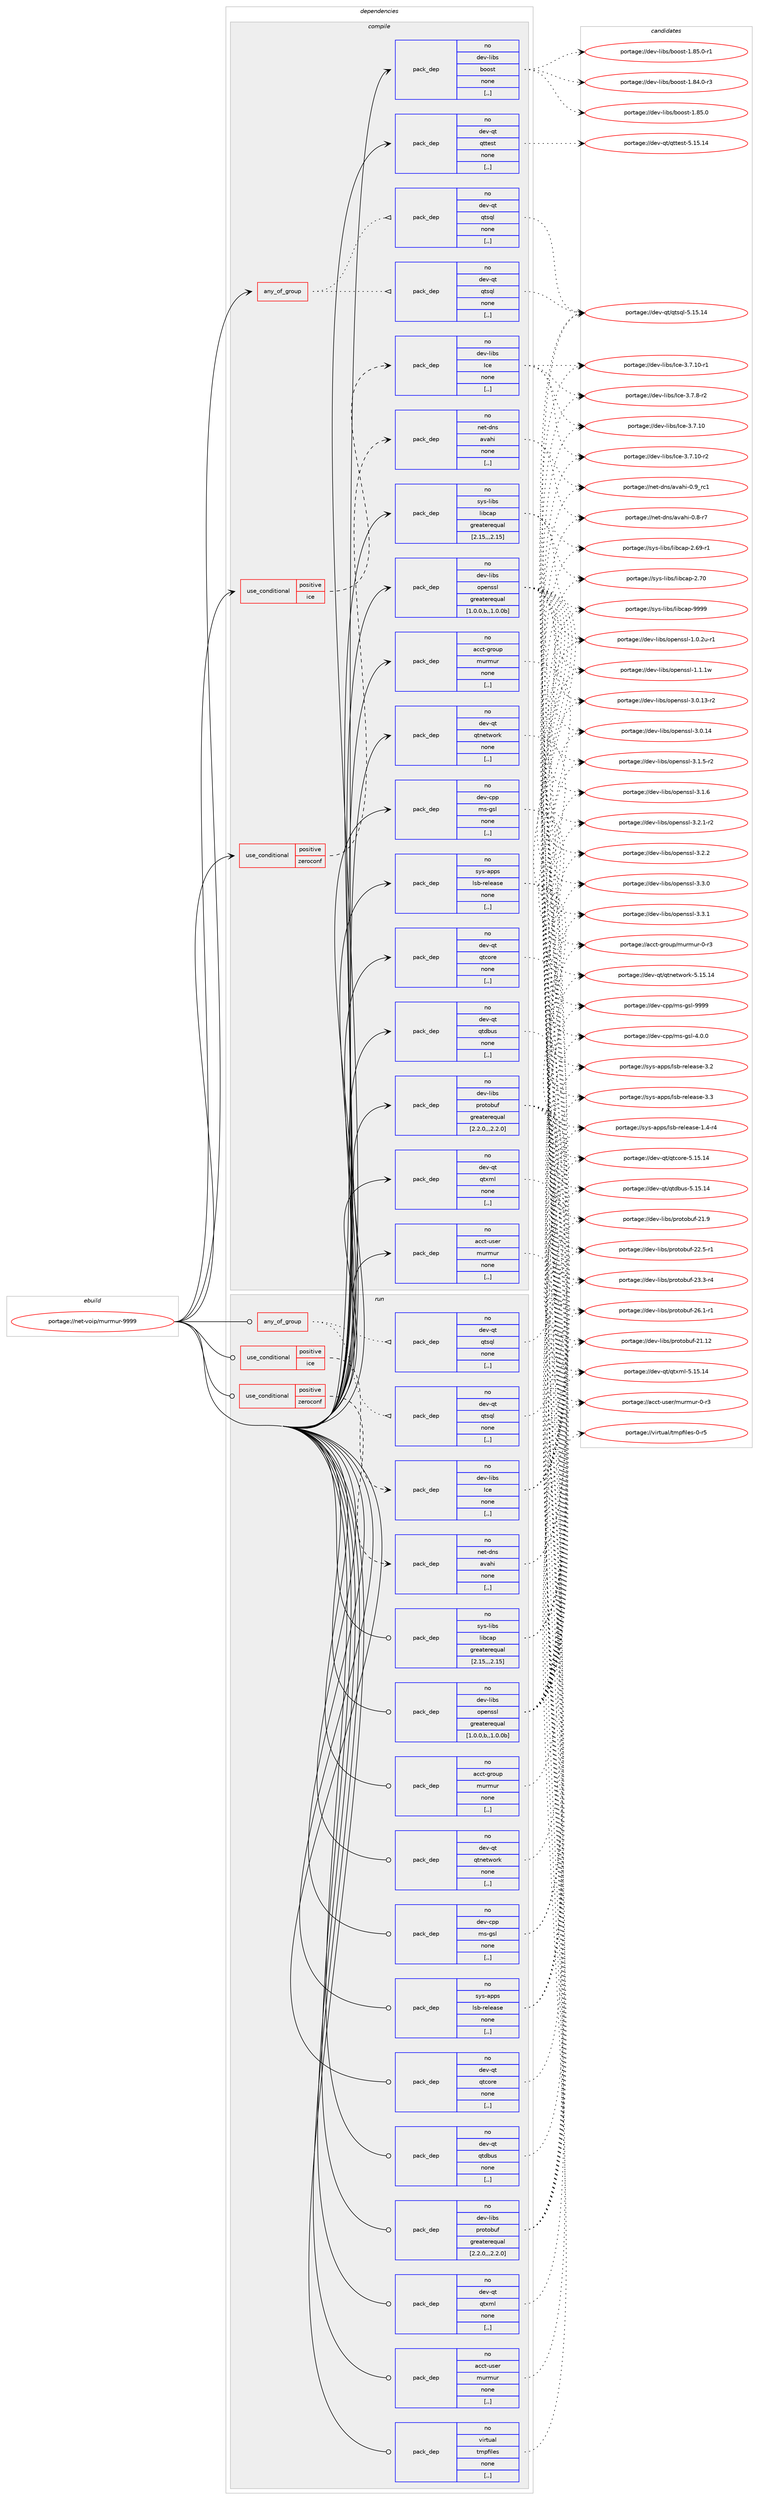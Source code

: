 digraph prolog {

# *************
# Graph options
# *************

newrank=true;
concentrate=true;
compound=true;
graph [rankdir=LR,fontname=Helvetica,fontsize=10,ranksep=1.5];#, ranksep=2.5, nodesep=0.2];
edge  [arrowhead=vee];
node  [fontname=Helvetica,fontsize=10];

# **********
# The ebuild
# **********

subgraph cluster_leftcol {
color=gray;
rank=same;
label=<<i>ebuild</i>>;
id [label="portage://net-voip/murmur-9999", color=red, width=4, href="../net-voip/murmur-9999.svg"];
}

# ****************
# The dependencies
# ****************

subgraph cluster_midcol {
color=gray;
label=<<i>dependencies</i>>;
subgraph cluster_compile {
fillcolor="#eeeeee";
style=filled;
label=<<i>compile</i>>;
subgraph any2539 {
dependency376376 [label=<<TABLE BORDER="0" CELLBORDER="1" CELLSPACING="0" CELLPADDING="4"><TR><TD CELLPADDING="10">any_of_group</TD></TR></TABLE>>, shape=none, color=red];subgraph pack274259 {
dependency376377 [label=<<TABLE BORDER="0" CELLBORDER="1" CELLSPACING="0" CELLPADDING="4" WIDTH="220"><TR><TD ROWSPAN="6" CELLPADDING="30">pack_dep</TD></TR><TR><TD WIDTH="110">no</TD></TR><TR><TD>dev-qt</TD></TR><TR><TD>qtsql</TD></TR><TR><TD>none</TD></TR><TR><TD>[,,]</TD></TR></TABLE>>, shape=none, color=blue];
}
dependency376376:e -> dependency376377:w [weight=20,style="dotted",arrowhead="oinv"];
subgraph pack274260 {
dependency376378 [label=<<TABLE BORDER="0" CELLBORDER="1" CELLSPACING="0" CELLPADDING="4" WIDTH="220"><TR><TD ROWSPAN="6" CELLPADDING="30">pack_dep</TD></TR><TR><TD WIDTH="110">no</TD></TR><TR><TD>dev-qt</TD></TR><TR><TD>qtsql</TD></TR><TR><TD>none</TD></TR><TR><TD>[,,]</TD></TR></TABLE>>, shape=none, color=blue];
}
dependency376376:e -> dependency376378:w [weight=20,style="dotted",arrowhead="oinv"];
}
id:e -> dependency376376:w [weight=20,style="solid",arrowhead="vee"];
subgraph cond99397 {
dependency376379 [label=<<TABLE BORDER="0" CELLBORDER="1" CELLSPACING="0" CELLPADDING="4"><TR><TD ROWSPAN="3" CELLPADDING="10">use_conditional</TD></TR><TR><TD>positive</TD></TR><TR><TD>ice</TD></TR></TABLE>>, shape=none, color=red];
subgraph pack274261 {
dependency376380 [label=<<TABLE BORDER="0" CELLBORDER="1" CELLSPACING="0" CELLPADDING="4" WIDTH="220"><TR><TD ROWSPAN="6" CELLPADDING="30">pack_dep</TD></TR><TR><TD WIDTH="110">no</TD></TR><TR><TD>dev-libs</TD></TR><TR><TD>Ice</TD></TR><TR><TD>none</TD></TR><TR><TD>[,,]</TD></TR></TABLE>>, shape=none, color=blue];
}
dependency376379:e -> dependency376380:w [weight=20,style="dashed",arrowhead="vee"];
}
id:e -> dependency376379:w [weight=20,style="solid",arrowhead="vee"];
subgraph cond99398 {
dependency376381 [label=<<TABLE BORDER="0" CELLBORDER="1" CELLSPACING="0" CELLPADDING="4"><TR><TD ROWSPAN="3" CELLPADDING="10">use_conditional</TD></TR><TR><TD>positive</TD></TR><TR><TD>zeroconf</TD></TR></TABLE>>, shape=none, color=red];
subgraph pack274262 {
dependency376382 [label=<<TABLE BORDER="0" CELLBORDER="1" CELLSPACING="0" CELLPADDING="4" WIDTH="220"><TR><TD ROWSPAN="6" CELLPADDING="30">pack_dep</TD></TR><TR><TD WIDTH="110">no</TD></TR><TR><TD>net-dns</TD></TR><TR><TD>avahi</TD></TR><TR><TD>none</TD></TR><TR><TD>[,,]</TD></TR></TABLE>>, shape=none, color=blue];
}
dependency376381:e -> dependency376382:w [weight=20,style="dashed",arrowhead="vee"];
}
id:e -> dependency376381:w [weight=20,style="solid",arrowhead="vee"];
subgraph pack274263 {
dependency376383 [label=<<TABLE BORDER="0" CELLBORDER="1" CELLSPACING="0" CELLPADDING="4" WIDTH="220"><TR><TD ROWSPAN="6" CELLPADDING="30">pack_dep</TD></TR><TR><TD WIDTH="110">no</TD></TR><TR><TD>acct-group</TD></TR><TR><TD>murmur</TD></TR><TR><TD>none</TD></TR><TR><TD>[,,]</TD></TR></TABLE>>, shape=none, color=blue];
}
id:e -> dependency376383:w [weight=20,style="solid",arrowhead="vee"];
subgraph pack274264 {
dependency376384 [label=<<TABLE BORDER="0" CELLBORDER="1" CELLSPACING="0" CELLPADDING="4" WIDTH="220"><TR><TD ROWSPAN="6" CELLPADDING="30">pack_dep</TD></TR><TR><TD WIDTH="110">no</TD></TR><TR><TD>acct-user</TD></TR><TR><TD>murmur</TD></TR><TR><TD>none</TD></TR><TR><TD>[,,]</TD></TR></TABLE>>, shape=none, color=blue];
}
id:e -> dependency376384:w [weight=20,style="solid",arrowhead="vee"];
subgraph pack274265 {
dependency376385 [label=<<TABLE BORDER="0" CELLBORDER="1" CELLSPACING="0" CELLPADDING="4" WIDTH="220"><TR><TD ROWSPAN="6" CELLPADDING="30">pack_dep</TD></TR><TR><TD WIDTH="110">no</TD></TR><TR><TD>dev-cpp</TD></TR><TR><TD>ms-gsl</TD></TR><TR><TD>none</TD></TR><TR><TD>[,,]</TD></TR></TABLE>>, shape=none, color=blue];
}
id:e -> dependency376385:w [weight=20,style="solid",arrowhead="vee"];
subgraph pack274266 {
dependency376386 [label=<<TABLE BORDER="0" CELLBORDER="1" CELLSPACING="0" CELLPADDING="4" WIDTH="220"><TR><TD ROWSPAN="6" CELLPADDING="30">pack_dep</TD></TR><TR><TD WIDTH="110">no</TD></TR><TR><TD>dev-libs</TD></TR><TR><TD>boost</TD></TR><TR><TD>none</TD></TR><TR><TD>[,,]</TD></TR></TABLE>>, shape=none, color=blue];
}
id:e -> dependency376386:w [weight=20,style="solid",arrowhead="vee"];
subgraph pack274267 {
dependency376387 [label=<<TABLE BORDER="0" CELLBORDER="1" CELLSPACING="0" CELLPADDING="4" WIDTH="220"><TR><TD ROWSPAN="6" CELLPADDING="30">pack_dep</TD></TR><TR><TD WIDTH="110">no</TD></TR><TR><TD>dev-libs</TD></TR><TR><TD>openssl</TD></TR><TR><TD>greaterequal</TD></TR><TR><TD>[1.0.0,b,,1.0.0b]</TD></TR></TABLE>>, shape=none, color=blue];
}
id:e -> dependency376387:w [weight=20,style="solid",arrowhead="vee"];
subgraph pack274268 {
dependency376388 [label=<<TABLE BORDER="0" CELLBORDER="1" CELLSPACING="0" CELLPADDING="4" WIDTH="220"><TR><TD ROWSPAN="6" CELLPADDING="30">pack_dep</TD></TR><TR><TD WIDTH="110">no</TD></TR><TR><TD>dev-libs</TD></TR><TR><TD>protobuf</TD></TR><TR><TD>greaterequal</TD></TR><TR><TD>[2.2.0,,,2.2.0]</TD></TR></TABLE>>, shape=none, color=blue];
}
id:e -> dependency376388:w [weight=20,style="solid",arrowhead="vee"];
subgraph pack274269 {
dependency376389 [label=<<TABLE BORDER="0" CELLBORDER="1" CELLSPACING="0" CELLPADDING="4" WIDTH="220"><TR><TD ROWSPAN="6" CELLPADDING="30">pack_dep</TD></TR><TR><TD WIDTH="110">no</TD></TR><TR><TD>dev-qt</TD></TR><TR><TD>qtcore</TD></TR><TR><TD>none</TD></TR><TR><TD>[,,]</TD></TR></TABLE>>, shape=none, color=blue];
}
id:e -> dependency376389:w [weight=20,style="solid",arrowhead="vee"];
subgraph pack274270 {
dependency376390 [label=<<TABLE BORDER="0" CELLBORDER="1" CELLSPACING="0" CELLPADDING="4" WIDTH="220"><TR><TD ROWSPAN="6" CELLPADDING="30">pack_dep</TD></TR><TR><TD WIDTH="110">no</TD></TR><TR><TD>dev-qt</TD></TR><TR><TD>qtdbus</TD></TR><TR><TD>none</TD></TR><TR><TD>[,,]</TD></TR></TABLE>>, shape=none, color=blue];
}
id:e -> dependency376390:w [weight=20,style="solid",arrowhead="vee"];
subgraph pack274271 {
dependency376391 [label=<<TABLE BORDER="0" CELLBORDER="1" CELLSPACING="0" CELLPADDING="4" WIDTH="220"><TR><TD ROWSPAN="6" CELLPADDING="30">pack_dep</TD></TR><TR><TD WIDTH="110">no</TD></TR><TR><TD>dev-qt</TD></TR><TR><TD>qtnetwork</TD></TR><TR><TD>none</TD></TR><TR><TD>[,,]</TD></TR></TABLE>>, shape=none, color=blue];
}
id:e -> dependency376391:w [weight=20,style="solid",arrowhead="vee"];
subgraph pack274272 {
dependency376392 [label=<<TABLE BORDER="0" CELLBORDER="1" CELLSPACING="0" CELLPADDING="4" WIDTH="220"><TR><TD ROWSPAN="6" CELLPADDING="30">pack_dep</TD></TR><TR><TD WIDTH="110">no</TD></TR><TR><TD>dev-qt</TD></TR><TR><TD>qttest</TD></TR><TR><TD>none</TD></TR><TR><TD>[,,]</TD></TR></TABLE>>, shape=none, color=blue];
}
id:e -> dependency376392:w [weight=20,style="solid",arrowhead="vee"];
subgraph pack274273 {
dependency376393 [label=<<TABLE BORDER="0" CELLBORDER="1" CELLSPACING="0" CELLPADDING="4" WIDTH="220"><TR><TD ROWSPAN="6" CELLPADDING="30">pack_dep</TD></TR><TR><TD WIDTH="110">no</TD></TR><TR><TD>dev-qt</TD></TR><TR><TD>qtxml</TD></TR><TR><TD>none</TD></TR><TR><TD>[,,]</TD></TR></TABLE>>, shape=none, color=blue];
}
id:e -> dependency376393:w [weight=20,style="solid",arrowhead="vee"];
subgraph pack274274 {
dependency376394 [label=<<TABLE BORDER="0" CELLBORDER="1" CELLSPACING="0" CELLPADDING="4" WIDTH="220"><TR><TD ROWSPAN="6" CELLPADDING="30">pack_dep</TD></TR><TR><TD WIDTH="110">no</TD></TR><TR><TD>sys-apps</TD></TR><TR><TD>lsb-release</TD></TR><TR><TD>none</TD></TR><TR><TD>[,,]</TD></TR></TABLE>>, shape=none, color=blue];
}
id:e -> dependency376394:w [weight=20,style="solid",arrowhead="vee"];
subgraph pack274275 {
dependency376395 [label=<<TABLE BORDER="0" CELLBORDER="1" CELLSPACING="0" CELLPADDING="4" WIDTH="220"><TR><TD ROWSPAN="6" CELLPADDING="30">pack_dep</TD></TR><TR><TD WIDTH="110">no</TD></TR><TR><TD>sys-libs</TD></TR><TR><TD>libcap</TD></TR><TR><TD>greaterequal</TD></TR><TR><TD>[2.15,,,2.15]</TD></TR></TABLE>>, shape=none, color=blue];
}
id:e -> dependency376395:w [weight=20,style="solid",arrowhead="vee"];
}
subgraph cluster_compileandrun {
fillcolor="#eeeeee";
style=filled;
label=<<i>compile and run</i>>;
}
subgraph cluster_run {
fillcolor="#eeeeee";
style=filled;
label=<<i>run</i>>;
subgraph any2540 {
dependency376396 [label=<<TABLE BORDER="0" CELLBORDER="1" CELLSPACING="0" CELLPADDING="4"><TR><TD CELLPADDING="10">any_of_group</TD></TR></TABLE>>, shape=none, color=red];subgraph pack274276 {
dependency376397 [label=<<TABLE BORDER="0" CELLBORDER="1" CELLSPACING="0" CELLPADDING="4" WIDTH="220"><TR><TD ROWSPAN="6" CELLPADDING="30">pack_dep</TD></TR><TR><TD WIDTH="110">no</TD></TR><TR><TD>dev-qt</TD></TR><TR><TD>qtsql</TD></TR><TR><TD>none</TD></TR><TR><TD>[,,]</TD></TR></TABLE>>, shape=none, color=blue];
}
dependency376396:e -> dependency376397:w [weight=20,style="dotted",arrowhead="oinv"];
subgraph pack274277 {
dependency376398 [label=<<TABLE BORDER="0" CELLBORDER="1" CELLSPACING="0" CELLPADDING="4" WIDTH="220"><TR><TD ROWSPAN="6" CELLPADDING="30">pack_dep</TD></TR><TR><TD WIDTH="110">no</TD></TR><TR><TD>dev-qt</TD></TR><TR><TD>qtsql</TD></TR><TR><TD>none</TD></TR><TR><TD>[,,]</TD></TR></TABLE>>, shape=none, color=blue];
}
dependency376396:e -> dependency376398:w [weight=20,style="dotted",arrowhead="oinv"];
}
id:e -> dependency376396:w [weight=20,style="solid",arrowhead="odot"];
subgraph cond99399 {
dependency376399 [label=<<TABLE BORDER="0" CELLBORDER="1" CELLSPACING="0" CELLPADDING="4"><TR><TD ROWSPAN="3" CELLPADDING="10">use_conditional</TD></TR><TR><TD>positive</TD></TR><TR><TD>ice</TD></TR></TABLE>>, shape=none, color=red];
subgraph pack274278 {
dependency376400 [label=<<TABLE BORDER="0" CELLBORDER="1" CELLSPACING="0" CELLPADDING="4" WIDTH="220"><TR><TD ROWSPAN="6" CELLPADDING="30">pack_dep</TD></TR><TR><TD WIDTH="110">no</TD></TR><TR><TD>dev-libs</TD></TR><TR><TD>Ice</TD></TR><TR><TD>none</TD></TR><TR><TD>[,,]</TD></TR></TABLE>>, shape=none, color=blue];
}
dependency376399:e -> dependency376400:w [weight=20,style="dashed",arrowhead="vee"];
}
id:e -> dependency376399:w [weight=20,style="solid",arrowhead="odot"];
subgraph cond99400 {
dependency376401 [label=<<TABLE BORDER="0" CELLBORDER="1" CELLSPACING="0" CELLPADDING="4"><TR><TD ROWSPAN="3" CELLPADDING="10">use_conditional</TD></TR><TR><TD>positive</TD></TR><TR><TD>zeroconf</TD></TR></TABLE>>, shape=none, color=red];
subgraph pack274279 {
dependency376402 [label=<<TABLE BORDER="0" CELLBORDER="1" CELLSPACING="0" CELLPADDING="4" WIDTH="220"><TR><TD ROWSPAN="6" CELLPADDING="30">pack_dep</TD></TR><TR><TD WIDTH="110">no</TD></TR><TR><TD>net-dns</TD></TR><TR><TD>avahi</TD></TR><TR><TD>none</TD></TR><TR><TD>[,,]</TD></TR></TABLE>>, shape=none, color=blue];
}
dependency376401:e -> dependency376402:w [weight=20,style="dashed",arrowhead="vee"];
}
id:e -> dependency376401:w [weight=20,style="solid",arrowhead="odot"];
subgraph pack274280 {
dependency376403 [label=<<TABLE BORDER="0" CELLBORDER="1" CELLSPACING="0" CELLPADDING="4" WIDTH="220"><TR><TD ROWSPAN="6" CELLPADDING="30">pack_dep</TD></TR><TR><TD WIDTH="110">no</TD></TR><TR><TD>acct-group</TD></TR><TR><TD>murmur</TD></TR><TR><TD>none</TD></TR><TR><TD>[,,]</TD></TR></TABLE>>, shape=none, color=blue];
}
id:e -> dependency376403:w [weight=20,style="solid",arrowhead="odot"];
subgraph pack274281 {
dependency376404 [label=<<TABLE BORDER="0" CELLBORDER="1" CELLSPACING="0" CELLPADDING="4" WIDTH="220"><TR><TD ROWSPAN="6" CELLPADDING="30">pack_dep</TD></TR><TR><TD WIDTH="110">no</TD></TR><TR><TD>acct-user</TD></TR><TR><TD>murmur</TD></TR><TR><TD>none</TD></TR><TR><TD>[,,]</TD></TR></TABLE>>, shape=none, color=blue];
}
id:e -> dependency376404:w [weight=20,style="solid",arrowhead="odot"];
subgraph pack274282 {
dependency376405 [label=<<TABLE BORDER="0" CELLBORDER="1" CELLSPACING="0" CELLPADDING="4" WIDTH="220"><TR><TD ROWSPAN="6" CELLPADDING="30">pack_dep</TD></TR><TR><TD WIDTH="110">no</TD></TR><TR><TD>dev-cpp</TD></TR><TR><TD>ms-gsl</TD></TR><TR><TD>none</TD></TR><TR><TD>[,,]</TD></TR></TABLE>>, shape=none, color=blue];
}
id:e -> dependency376405:w [weight=20,style="solid",arrowhead="odot"];
subgraph pack274283 {
dependency376406 [label=<<TABLE BORDER="0" CELLBORDER="1" CELLSPACING="0" CELLPADDING="4" WIDTH="220"><TR><TD ROWSPAN="6" CELLPADDING="30">pack_dep</TD></TR><TR><TD WIDTH="110">no</TD></TR><TR><TD>dev-libs</TD></TR><TR><TD>openssl</TD></TR><TR><TD>greaterequal</TD></TR><TR><TD>[1.0.0,b,,1.0.0b]</TD></TR></TABLE>>, shape=none, color=blue];
}
id:e -> dependency376406:w [weight=20,style="solid",arrowhead="odot"];
subgraph pack274284 {
dependency376407 [label=<<TABLE BORDER="0" CELLBORDER="1" CELLSPACING="0" CELLPADDING="4" WIDTH="220"><TR><TD ROWSPAN="6" CELLPADDING="30">pack_dep</TD></TR><TR><TD WIDTH="110">no</TD></TR><TR><TD>dev-libs</TD></TR><TR><TD>protobuf</TD></TR><TR><TD>greaterequal</TD></TR><TR><TD>[2.2.0,,,2.2.0]</TD></TR></TABLE>>, shape=none, color=blue];
}
id:e -> dependency376407:w [weight=20,style="solid",arrowhead="odot"];
subgraph pack274285 {
dependency376408 [label=<<TABLE BORDER="0" CELLBORDER="1" CELLSPACING="0" CELLPADDING="4" WIDTH="220"><TR><TD ROWSPAN="6" CELLPADDING="30">pack_dep</TD></TR><TR><TD WIDTH="110">no</TD></TR><TR><TD>dev-qt</TD></TR><TR><TD>qtcore</TD></TR><TR><TD>none</TD></TR><TR><TD>[,,]</TD></TR></TABLE>>, shape=none, color=blue];
}
id:e -> dependency376408:w [weight=20,style="solid",arrowhead="odot"];
subgraph pack274286 {
dependency376409 [label=<<TABLE BORDER="0" CELLBORDER="1" CELLSPACING="0" CELLPADDING="4" WIDTH="220"><TR><TD ROWSPAN="6" CELLPADDING="30">pack_dep</TD></TR><TR><TD WIDTH="110">no</TD></TR><TR><TD>dev-qt</TD></TR><TR><TD>qtdbus</TD></TR><TR><TD>none</TD></TR><TR><TD>[,,]</TD></TR></TABLE>>, shape=none, color=blue];
}
id:e -> dependency376409:w [weight=20,style="solid",arrowhead="odot"];
subgraph pack274287 {
dependency376410 [label=<<TABLE BORDER="0" CELLBORDER="1" CELLSPACING="0" CELLPADDING="4" WIDTH="220"><TR><TD ROWSPAN="6" CELLPADDING="30">pack_dep</TD></TR><TR><TD WIDTH="110">no</TD></TR><TR><TD>dev-qt</TD></TR><TR><TD>qtnetwork</TD></TR><TR><TD>none</TD></TR><TR><TD>[,,]</TD></TR></TABLE>>, shape=none, color=blue];
}
id:e -> dependency376410:w [weight=20,style="solid",arrowhead="odot"];
subgraph pack274288 {
dependency376411 [label=<<TABLE BORDER="0" CELLBORDER="1" CELLSPACING="0" CELLPADDING="4" WIDTH="220"><TR><TD ROWSPAN="6" CELLPADDING="30">pack_dep</TD></TR><TR><TD WIDTH="110">no</TD></TR><TR><TD>dev-qt</TD></TR><TR><TD>qtxml</TD></TR><TR><TD>none</TD></TR><TR><TD>[,,]</TD></TR></TABLE>>, shape=none, color=blue];
}
id:e -> dependency376411:w [weight=20,style="solid",arrowhead="odot"];
subgraph pack274289 {
dependency376412 [label=<<TABLE BORDER="0" CELLBORDER="1" CELLSPACING="0" CELLPADDING="4" WIDTH="220"><TR><TD ROWSPAN="6" CELLPADDING="30">pack_dep</TD></TR><TR><TD WIDTH="110">no</TD></TR><TR><TD>sys-apps</TD></TR><TR><TD>lsb-release</TD></TR><TR><TD>none</TD></TR><TR><TD>[,,]</TD></TR></TABLE>>, shape=none, color=blue];
}
id:e -> dependency376412:w [weight=20,style="solid",arrowhead="odot"];
subgraph pack274290 {
dependency376413 [label=<<TABLE BORDER="0" CELLBORDER="1" CELLSPACING="0" CELLPADDING="4" WIDTH="220"><TR><TD ROWSPAN="6" CELLPADDING="30">pack_dep</TD></TR><TR><TD WIDTH="110">no</TD></TR><TR><TD>sys-libs</TD></TR><TR><TD>libcap</TD></TR><TR><TD>greaterequal</TD></TR><TR><TD>[2.15,,,2.15]</TD></TR></TABLE>>, shape=none, color=blue];
}
id:e -> dependency376413:w [weight=20,style="solid",arrowhead="odot"];
subgraph pack274291 {
dependency376414 [label=<<TABLE BORDER="0" CELLBORDER="1" CELLSPACING="0" CELLPADDING="4" WIDTH="220"><TR><TD ROWSPAN="6" CELLPADDING="30">pack_dep</TD></TR><TR><TD WIDTH="110">no</TD></TR><TR><TD>virtual</TD></TR><TR><TD>tmpfiles</TD></TR><TR><TD>none</TD></TR><TR><TD>[,,]</TD></TR></TABLE>>, shape=none, color=blue];
}
id:e -> dependency376414:w [weight=20,style="solid",arrowhead="odot"];
}
}

# **************
# The candidates
# **************

subgraph cluster_choices {
rank=same;
color=gray;
label=<<i>candidates</i>>;

subgraph choice274259 {
color=black;
nodesep=1;
choice10010111845113116471131161151131084553464953464952 [label="portage://dev-qt/qtsql-5.15.14", color=red, width=4,href="../dev-qt/qtsql-5.15.14.svg"];
dependency376377:e -> choice10010111845113116471131161151131084553464953464952:w [style=dotted,weight="100"];
}
subgraph choice274260 {
color=black;
nodesep=1;
choice10010111845113116471131161151131084553464953464952 [label="portage://dev-qt/qtsql-5.15.14", color=red, width=4,href="../dev-qt/qtsql-5.15.14.svg"];
dependency376378:e -> choice10010111845113116471131161151131084553464953464952:w [style=dotted,weight="100"];
}
subgraph choice274261 {
color=black;
nodesep=1;
choice100101118451081059811547739910145514655464948 [label="portage://dev-libs/Ice-3.7.10", color=red, width=4,href="../dev-libs/Ice-3.7.10.svg"];
choice1001011184510810598115477399101455146554649484511449 [label="portage://dev-libs/Ice-3.7.10-r1", color=red, width=4,href="../dev-libs/Ice-3.7.10-r1.svg"];
choice1001011184510810598115477399101455146554649484511450 [label="portage://dev-libs/Ice-3.7.10-r2", color=red, width=4,href="../dev-libs/Ice-3.7.10-r2.svg"];
choice10010111845108105981154773991014551465546564511450 [label="portage://dev-libs/Ice-3.7.8-r2", color=red, width=4,href="../dev-libs/Ice-3.7.8-r2.svg"];
dependency376380:e -> choice100101118451081059811547739910145514655464948:w [style=dotted,weight="100"];
dependency376380:e -> choice1001011184510810598115477399101455146554649484511449:w [style=dotted,weight="100"];
dependency376380:e -> choice1001011184510810598115477399101455146554649484511450:w [style=dotted,weight="100"];
dependency376380:e -> choice10010111845108105981154773991014551465546564511450:w [style=dotted,weight="100"];
}
subgraph choice274262 {
color=black;
nodesep=1;
choice11010111645100110115479711897104105454846564511455 [label="portage://net-dns/avahi-0.8-r7", color=red, width=4,href="../net-dns/avahi-0.8-r7.svg"];
choice1101011164510011011547971189710410545484657951149949 [label="portage://net-dns/avahi-0.9_rc1", color=red, width=4,href="../net-dns/avahi-0.9_rc1.svg"];
dependency376382:e -> choice11010111645100110115479711897104105454846564511455:w [style=dotted,weight="100"];
dependency376382:e -> choice1101011164510011011547971189710410545484657951149949:w [style=dotted,weight="100"];
}
subgraph choice274263 {
color=black;
nodesep=1;
choice979999116451031141111171124710911711410911711445484511451 [label="portage://acct-group/murmur-0-r3", color=red, width=4,href="../acct-group/murmur-0-r3.svg"];
dependency376383:e -> choice979999116451031141111171124710911711410911711445484511451:w [style=dotted,weight="100"];
}
subgraph choice274264 {
color=black;
nodesep=1;
choice979999116451171151011144710911711410911711445484511451 [label="portage://acct-user/murmur-0-r3", color=red, width=4,href="../acct-user/murmur-0-r3.svg"];
dependency376384:e -> choice979999116451171151011144710911711410911711445484511451:w [style=dotted,weight="100"];
}
subgraph choice274265 {
color=black;
nodesep=1;
choice10010111845991121124710911545103115108455246484648 [label="portage://dev-cpp/ms-gsl-4.0.0", color=red, width=4,href="../dev-cpp/ms-gsl-4.0.0.svg"];
choice100101118459911211247109115451031151084557575757 [label="portage://dev-cpp/ms-gsl-9999", color=red, width=4,href="../dev-cpp/ms-gsl-9999.svg"];
dependency376385:e -> choice10010111845991121124710911545103115108455246484648:w [style=dotted,weight="100"];
dependency376385:e -> choice100101118459911211247109115451031151084557575757:w [style=dotted,weight="100"];
}
subgraph choice274266 {
color=black;
nodesep=1;
choice10010111845108105981154798111111115116454946565246484511451 [label="portage://dev-libs/boost-1.84.0-r3", color=red, width=4,href="../dev-libs/boost-1.84.0-r3.svg"];
choice1001011184510810598115479811111111511645494656534648 [label="portage://dev-libs/boost-1.85.0", color=red, width=4,href="../dev-libs/boost-1.85.0.svg"];
choice10010111845108105981154798111111115116454946565346484511449 [label="portage://dev-libs/boost-1.85.0-r1", color=red, width=4,href="../dev-libs/boost-1.85.0-r1.svg"];
dependency376386:e -> choice10010111845108105981154798111111115116454946565246484511451:w [style=dotted,weight="100"];
dependency376386:e -> choice1001011184510810598115479811111111511645494656534648:w [style=dotted,weight="100"];
dependency376386:e -> choice10010111845108105981154798111111115116454946565346484511449:w [style=dotted,weight="100"];
}
subgraph choice274267 {
color=black;
nodesep=1;
choice1001011184510810598115471111121011101151151084549464846501174511449 [label="portage://dev-libs/openssl-1.0.2u-r1", color=red, width=4,href="../dev-libs/openssl-1.0.2u-r1.svg"];
choice100101118451081059811547111112101110115115108454946494649119 [label="portage://dev-libs/openssl-1.1.1w", color=red, width=4,href="../dev-libs/openssl-1.1.1w.svg"];
choice100101118451081059811547111112101110115115108455146484649514511450 [label="portage://dev-libs/openssl-3.0.13-r2", color=red, width=4,href="../dev-libs/openssl-3.0.13-r2.svg"];
choice10010111845108105981154711111210111011511510845514648464952 [label="portage://dev-libs/openssl-3.0.14", color=red, width=4,href="../dev-libs/openssl-3.0.14.svg"];
choice1001011184510810598115471111121011101151151084551464946534511450 [label="portage://dev-libs/openssl-3.1.5-r2", color=red, width=4,href="../dev-libs/openssl-3.1.5-r2.svg"];
choice100101118451081059811547111112101110115115108455146494654 [label="portage://dev-libs/openssl-3.1.6", color=red, width=4,href="../dev-libs/openssl-3.1.6.svg"];
choice1001011184510810598115471111121011101151151084551465046494511450 [label="portage://dev-libs/openssl-3.2.1-r2", color=red, width=4,href="../dev-libs/openssl-3.2.1-r2.svg"];
choice100101118451081059811547111112101110115115108455146504650 [label="portage://dev-libs/openssl-3.2.2", color=red, width=4,href="../dev-libs/openssl-3.2.2.svg"];
choice100101118451081059811547111112101110115115108455146514648 [label="portage://dev-libs/openssl-3.3.0", color=red, width=4,href="../dev-libs/openssl-3.3.0.svg"];
choice100101118451081059811547111112101110115115108455146514649 [label="portage://dev-libs/openssl-3.3.1", color=red, width=4,href="../dev-libs/openssl-3.3.1.svg"];
dependency376387:e -> choice1001011184510810598115471111121011101151151084549464846501174511449:w [style=dotted,weight="100"];
dependency376387:e -> choice100101118451081059811547111112101110115115108454946494649119:w [style=dotted,weight="100"];
dependency376387:e -> choice100101118451081059811547111112101110115115108455146484649514511450:w [style=dotted,weight="100"];
dependency376387:e -> choice10010111845108105981154711111210111011511510845514648464952:w [style=dotted,weight="100"];
dependency376387:e -> choice1001011184510810598115471111121011101151151084551464946534511450:w [style=dotted,weight="100"];
dependency376387:e -> choice100101118451081059811547111112101110115115108455146494654:w [style=dotted,weight="100"];
dependency376387:e -> choice1001011184510810598115471111121011101151151084551465046494511450:w [style=dotted,weight="100"];
dependency376387:e -> choice100101118451081059811547111112101110115115108455146504650:w [style=dotted,weight="100"];
dependency376387:e -> choice100101118451081059811547111112101110115115108455146514648:w [style=dotted,weight="100"];
dependency376387:e -> choice100101118451081059811547111112101110115115108455146514649:w [style=dotted,weight="100"];
}
subgraph choice274268 {
color=black;
nodesep=1;
choice10010111845108105981154711211411111611198117102455049464950 [label="portage://dev-libs/protobuf-21.12", color=red, width=4,href="../dev-libs/protobuf-21.12.svg"];
choice100101118451081059811547112114111116111981171024550494657 [label="portage://dev-libs/protobuf-21.9", color=red, width=4,href="../dev-libs/protobuf-21.9.svg"];
choice1001011184510810598115471121141111161119811710245505046534511449 [label="portage://dev-libs/protobuf-22.5-r1", color=red, width=4,href="../dev-libs/protobuf-22.5-r1.svg"];
choice1001011184510810598115471121141111161119811710245505146514511452 [label="portage://dev-libs/protobuf-23.3-r4", color=red, width=4,href="../dev-libs/protobuf-23.3-r4.svg"];
choice1001011184510810598115471121141111161119811710245505446494511449 [label="portage://dev-libs/protobuf-26.1-r1", color=red, width=4,href="../dev-libs/protobuf-26.1-r1.svg"];
dependency376388:e -> choice10010111845108105981154711211411111611198117102455049464950:w [style=dotted,weight="100"];
dependency376388:e -> choice100101118451081059811547112114111116111981171024550494657:w [style=dotted,weight="100"];
dependency376388:e -> choice1001011184510810598115471121141111161119811710245505046534511449:w [style=dotted,weight="100"];
dependency376388:e -> choice1001011184510810598115471121141111161119811710245505146514511452:w [style=dotted,weight="100"];
dependency376388:e -> choice1001011184510810598115471121141111161119811710245505446494511449:w [style=dotted,weight="100"];
}
subgraph choice274269 {
color=black;
nodesep=1;
choice1001011184511311647113116991111141014553464953464952 [label="portage://dev-qt/qtcore-5.15.14", color=red, width=4,href="../dev-qt/qtcore-5.15.14.svg"];
dependency376389:e -> choice1001011184511311647113116991111141014553464953464952:w [style=dotted,weight="100"];
}
subgraph choice274270 {
color=black;
nodesep=1;
choice1001011184511311647113116100981171154553464953464952 [label="portage://dev-qt/qtdbus-5.15.14", color=red, width=4,href="../dev-qt/qtdbus-5.15.14.svg"];
dependency376390:e -> choice1001011184511311647113116100981171154553464953464952:w [style=dotted,weight="100"];
}
subgraph choice274271 {
color=black;
nodesep=1;
choice10010111845113116471131161101011161191111141074553464953464952 [label="portage://dev-qt/qtnetwork-5.15.14", color=red, width=4,href="../dev-qt/qtnetwork-5.15.14.svg"];
dependency376391:e -> choice10010111845113116471131161101011161191111141074553464953464952:w [style=dotted,weight="100"];
}
subgraph choice274272 {
color=black;
nodesep=1;
choice10010111845113116471131161161011151164553464953464952 [label="portage://dev-qt/qttest-5.15.14", color=red, width=4,href="../dev-qt/qttest-5.15.14.svg"];
dependency376392:e -> choice10010111845113116471131161161011151164553464953464952:w [style=dotted,weight="100"];
}
subgraph choice274273 {
color=black;
nodesep=1;
choice10010111845113116471131161201091084553464953464952 [label="portage://dev-qt/qtxml-5.15.14", color=red, width=4,href="../dev-qt/qtxml-5.15.14.svg"];
dependency376393:e -> choice10010111845113116471131161201091084553464953464952:w [style=dotted,weight="100"];
}
subgraph choice274274 {
color=black;
nodesep=1;
choice115121115459711211211547108115984511410110810197115101454946524511452 [label="portage://sys-apps/lsb-release-1.4-r4", color=red, width=4,href="../sys-apps/lsb-release-1.4-r4.svg"];
choice11512111545971121121154710811598451141011081019711510145514650 [label="portage://sys-apps/lsb-release-3.2", color=red, width=4,href="../sys-apps/lsb-release-3.2.svg"];
choice11512111545971121121154710811598451141011081019711510145514651 [label="portage://sys-apps/lsb-release-3.3", color=red, width=4,href="../sys-apps/lsb-release-3.3.svg"];
dependency376394:e -> choice115121115459711211211547108115984511410110810197115101454946524511452:w [style=dotted,weight="100"];
dependency376394:e -> choice11512111545971121121154710811598451141011081019711510145514650:w [style=dotted,weight="100"];
dependency376394:e -> choice11512111545971121121154710811598451141011081019711510145514651:w [style=dotted,weight="100"];
}
subgraph choice274275 {
color=black;
nodesep=1;
choice11512111545108105981154710810598999711245504654574511449 [label="portage://sys-libs/libcap-2.69-r1", color=red, width=4,href="../sys-libs/libcap-2.69-r1.svg"];
choice1151211154510810598115471081059899971124550465548 [label="portage://sys-libs/libcap-2.70", color=red, width=4,href="../sys-libs/libcap-2.70.svg"];
choice1151211154510810598115471081059899971124557575757 [label="portage://sys-libs/libcap-9999", color=red, width=4,href="../sys-libs/libcap-9999.svg"];
dependency376395:e -> choice11512111545108105981154710810598999711245504654574511449:w [style=dotted,weight="100"];
dependency376395:e -> choice1151211154510810598115471081059899971124550465548:w [style=dotted,weight="100"];
dependency376395:e -> choice1151211154510810598115471081059899971124557575757:w [style=dotted,weight="100"];
}
subgraph choice274276 {
color=black;
nodesep=1;
choice10010111845113116471131161151131084553464953464952 [label="portage://dev-qt/qtsql-5.15.14", color=red, width=4,href="../dev-qt/qtsql-5.15.14.svg"];
dependency376397:e -> choice10010111845113116471131161151131084553464953464952:w [style=dotted,weight="100"];
}
subgraph choice274277 {
color=black;
nodesep=1;
choice10010111845113116471131161151131084553464953464952 [label="portage://dev-qt/qtsql-5.15.14", color=red, width=4,href="../dev-qt/qtsql-5.15.14.svg"];
dependency376398:e -> choice10010111845113116471131161151131084553464953464952:w [style=dotted,weight="100"];
}
subgraph choice274278 {
color=black;
nodesep=1;
choice100101118451081059811547739910145514655464948 [label="portage://dev-libs/Ice-3.7.10", color=red, width=4,href="../dev-libs/Ice-3.7.10.svg"];
choice1001011184510810598115477399101455146554649484511449 [label="portage://dev-libs/Ice-3.7.10-r1", color=red, width=4,href="../dev-libs/Ice-3.7.10-r1.svg"];
choice1001011184510810598115477399101455146554649484511450 [label="portage://dev-libs/Ice-3.7.10-r2", color=red, width=4,href="../dev-libs/Ice-3.7.10-r2.svg"];
choice10010111845108105981154773991014551465546564511450 [label="portage://dev-libs/Ice-3.7.8-r2", color=red, width=4,href="../dev-libs/Ice-3.7.8-r2.svg"];
dependency376400:e -> choice100101118451081059811547739910145514655464948:w [style=dotted,weight="100"];
dependency376400:e -> choice1001011184510810598115477399101455146554649484511449:w [style=dotted,weight="100"];
dependency376400:e -> choice1001011184510810598115477399101455146554649484511450:w [style=dotted,weight="100"];
dependency376400:e -> choice10010111845108105981154773991014551465546564511450:w [style=dotted,weight="100"];
}
subgraph choice274279 {
color=black;
nodesep=1;
choice11010111645100110115479711897104105454846564511455 [label="portage://net-dns/avahi-0.8-r7", color=red, width=4,href="../net-dns/avahi-0.8-r7.svg"];
choice1101011164510011011547971189710410545484657951149949 [label="portage://net-dns/avahi-0.9_rc1", color=red, width=4,href="../net-dns/avahi-0.9_rc1.svg"];
dependency376402:e -> choice11010111645100110115479711897104105454846564511455:w [style=dotted,weight="100"];
dependency376402:e -> choice1101011164510011011547971189710410545484657951149949:w [style=dotted,weight="100"];
}
subgraph choice274280 {
color=black;
nodesep=1;
choice979999116451031141111171124710911711410911711445484511451 [label="portage://acct-group/murmur-0-r3", color=red, width=4,href="../acct-group/murmur-0-r3.svg"];
dependency376403:e -> choice979999116451031141111171124710911711410911711445484511451:w [style=dotted,weight="100"];
}
subgraph choice274281 {
color=black;
nodesep=1;
choice979999116451171151011144710911711410911711445484511451 [label="portage://acct-user/murmur-0-r3", color=red, width=4,href="../acct-user/murmur-0-r3.svg"];
dependency376404:e -> choice979999116451171151011144710911711410911711445484511451:w [style=dotted,weight="100"];
}
subgraph choice274282 {
color=black;
nodesep=1;
choice10010111845991121124710911545103115108455246484648 [label="portage://dev-cpp/ms-gsl-4.0.0", color=red, width=4,href="../dev-cpp/ms-gsl-4.0.0.svg"];
choice100101118459911211247109115451031151084557575757 [label="portage://dev-cpp/ms-gsl-9999", color=red, width=4,href="../dev-cpp/ms-gsl-9999.svg"];
dependency376405:e -> choice10010111845991121124710911545103115108455246484648:w [style=dotted,weight="100"];
dependency376405:e -> choice100101118459911211247109115451031151084557575757:w [style=dotted,weight="100"];
}
subgraph choice274283 {
color=black;
nodesep=1;
choice1001011184510810598115471111121011101151151084549464846501174511449 [label="portage://dev-libs/openssl-1.0.2u-r1", color=red, width=4,href="../dev-libs/openssl-1.0.2u-r1.svg"];
choice100101118451081059811547111112101110115115108454946494649119 [label="portage://dev-libs/openssl-1.1.1w", color=red, width=4,href="../dev-libs/openssl-1.1.1w.svg"];
choice100101118451081059811547111112101110115115108455146484649514511450 [label="portage://dev-libs/openssl-3.0.13-r2", color=red, width=4,href="../dev-libs/openssl-3.0.13-r2.svg"];
choice10010111845108105981154711111210111011511510845514648464952 [label="portage://dev-libs/openssl-3.0.14", color=red, width=4,href="../dev-libs/openssl-3.0.14.svg"];
choice1001011184510810598115471111121011101151151084551464946534511450 [label="portage://dev-libs/openssl-3.1.5-r2", color=red, width=4,href="../dev-libs/openssl-3.1.5-r2.svg"];
choice100101118451081059811547111112101110115115108455146494654 [label="portage://dev-libs/openssl-3.1.6", color=red, width=4,href="../dev-libs/openssl-3.1.6.svg"];
choice1001011184510810598115471111121011101151151084551465046494511450 [label="portage://dev-libs/openssl-3.2.1-r2", color=red, width=4,href="../dev-libs/openssl-3.2.1-r2.svg"];
choice100101118451081059811547111112101110115115108455146504650 [label="portage://dev-libs/openssl-3.2.2", color=red, width=4,href="../dev-libs/openssl-3.2.2.svg"];
choice100101118451081059811547111112101110115115108455146514648 [label="portage://dev-libs/openssl-3.3.0", color=red, width=4,href="../dev-libs/openssl-3.3.0.svg"];
choice100101118451081059811547111112101110115115108455146514649 [label="portage://dev-libs/openssl-3.3.1", color=red, width=4,href="../dev-libs/openssl-3.3.1.svg"];
dependency376406:e -> choice1001011184510810598115471111121011101151151084549464846501174511449:w [style=dotted,weight="100"];
dependency376406:e -> choice100101118451081059811547111112101110115115108454946494649119:w [style=dotted,weight="100"];
dependency376406:e -> choice100101118451081059811547111112101110115115108455146484649514511450:w [style=dotted,weight="100"];
dependency376406:e -> choice10010111845108105981154711111210111011511510845514648464952:w [style=dotted,weight="100"];
dependency376406:e -> choice1001011184510810598115471111121011101151151084551464946534511450:w [style=dotted,weight="100"];
dependency376406:e -> choice100101118451081059811547111112101110115115108455146494654:w [style=dotted,weight="100"];
dependency376406:e -> choice1001011184510810598115471111121011101151151084551465046494511450:w [style=dotted,weight="100"];
dependency376406:e -> choice100101118451081059811547111112101110115115108455146504650:w [style=dotted,weight="100"];
dependency376406:e -> choice100101118451081059811547111112101110115115108455146514648:w [style=dotted,weight="100"];
dependency376406:e -> choice100101118451081059811547111112101110115115108455146514649:w [style=dotted,weight="100"];
}
subgraph choice274284 {
color=black;
nodesep=1;
choice10010111845108105981154711211411111611198117102455049464950 [label="portage://dev-libs/protobuf-21.12", color=red, width=4,href="../dev-libs/protobuf-21.12.svg"];
choice100101118451081059811547112114111116111981171024550494657 [label="portage://dev-libs/protobuf-21.9", color=red, width=4,href="../dev-libs/protobuf-21.9.svg"];
choice1001011184510810598115471121141111161119811710245505046534511449 [label="portage://dev-libs/protobuf-22.5-r1", color=red, width=4,href="../dev-libs/protobuf-22.5-r1.svg"];
choice1001011184510810598115471121141111161119811710245505146514511452 [label="portage://dev-libs/protobuf-23.3-r4", color=red, width=4,href="../dev-libs/protobuf-23.3-r4.svg"];
choice1001011184510810598115471121141111161119811710245505446494511449 [label="portage://dev-libs/protobuf-26.1-r1", color=red, width=4,href="../dev-libs/protobuf-26.1-r1.svg"];
dependency376407:e -> choice10010111845108105981154711211411111611198117102455049464950:w [style=dotted,weight="100"];
dependency376407:e -> choice100101118451081059811547112114111116111981171024550494657:w [style=dotted,weight="100"];
dependency376407:e -> choice1001011184510810598115471121141111161119811710245505046534511449:w [style=dotted,weight="100"];
dependency376407:e -> choice1001011184510810598115471121141111161119811710245505146514511452:w [style=dotted,weight="100"];
dependency376407:e -> choice1001011184510810598115471121141111161119811710245505446494511449:w [style=dotted,weight="100"];
}
subgraph choice274285 {
color=black;
nodesep=1;
choice1001011184511311647113116991111141014553464953464952 [label="portage://dev-qt/qtcore-5.15.14", color=red, width=4,href="../dev-qt/qtcore-5.15.14.svg"];
dependency376408:e -> choice1001011184511311647113116991111141014553464953464952:w [style=dotted,weight="100"];
}
subgraph choice274286 {
color=black;
nodesep=1;
choice1001011184511311647113116100981171154553464953464952 [label="portage://dev-qt/qtdbus-5.15.14", color=red, width=4,href="../dev-qt/qtdbus-5.15.14.svg"];
dependency376409:e -> choice1001011184511311647113116100981171154553464953464952:w [style=dotted,weight="100"];
}
subgraph choice274287 {
color=black;
nodesep=1;
choice10010111845113116471131161101011161191111141074553464953464952 [label="portage://dev-qt/qtnetwork-5.15.14", color=red, width=4,href="../dev-qt/qtnetwork-5.15.14.svg"];
dependency376410:e -> choice10010111845113116471131161101011161191111141074553464953464952:w [style=dotted,weight="100"];
}
subgraph choice274288 {
color=black;
nodesep=1;
choice10010111845113116471131161201091084553464953464952 [label="portage://dev-qt/qtxml-5.15.14", color=red, width=4,href="../dev-qt/qtxml-5.15.14.svg"];
dependency376411:e -> choice10010111845113116471131161201091084553464953464952:w [style=dotted,weight="100"];
}
subgraph choice274289 {
color=black;
nodesep=1;
choice115121115459711211211547108115984511410110810197115101454946524511452 [label="portage://sys-apps/lsb-release-1.4-r4", color=red, width=4,href="../sys-apps/lsb-release-1.4-r4.svg"];
choice11512111545971121121154710811598451141011081019711510145514650 [label="portage://sys-apps/lsb-release-3.2", color=red, width=4,href="../sys-apps/lsb-release-3.2.svg"];
choice11512111545971121121154710811598451141011081019711510145514651 [label="portage://sys-apps/lsb-release-3.3", color=red, width=4,href="../sys-apps/lsb-release-3.3.svg"];
dependency376412:e -> choice115121115459711211211547108115984511410110810197115101454946524511452:w [style=dotted,weight="100"];
dependency376412:e -> choice11512111545971121121154710811598451141011081019711510145514650:w [style=dotted,weight="100"];
dependency376412:e -> choice11512111545971121121154710811598451141011081019711510145514651:w [style=dotted,weight="100"];
}
subgraph choice274290 {
color=black;
nodesep=1;
choice11512111545108105981154710810598999711245504654574511449 [label="portage://sys-libs/libcap-2.69-r1", color=red, width=4,href="../sys-libs/libcap-2.69-r1.svg"];
choice1151211154510810598115471081059899971124550465548 [label="portage://sys-libs/libcap-2.70", color=red, width=4,href="../sys-libs/libcap-2.70.svg"];
choice1151211154510810598115471081059899971124557575757 [label="portage://sys-libs/libcap-9999", color=red, width=4,href="../sys-libs/libcap-9999.svg"];
dependency376413:e -> choice11512111545108105981154710810598999711245504654574511449:w [style=dotted,weight="100"];
dependency376413:e -> choice1151211154510810598115471081059899971124550465548:w [style=dotted,weight="100"];
dependency376413:e -> choice1151211154510810598115471081059899971124557575757:w [style=dotted,weight="100"];
}
subgraph choice274291 {
color=black;
nodesep=1;
choice118105114116117971084711610911210210510810111545484511453 [label="portage://virtual/tmpfiles-0-r5", color=red, width=4,href="../virtual/tmpfiles-0-r5.svg"];
dependency376414:e -> choice118105114116117971084711610911210210510810111545484511453:w [style=dotted,weight="100"];
}
}

}
